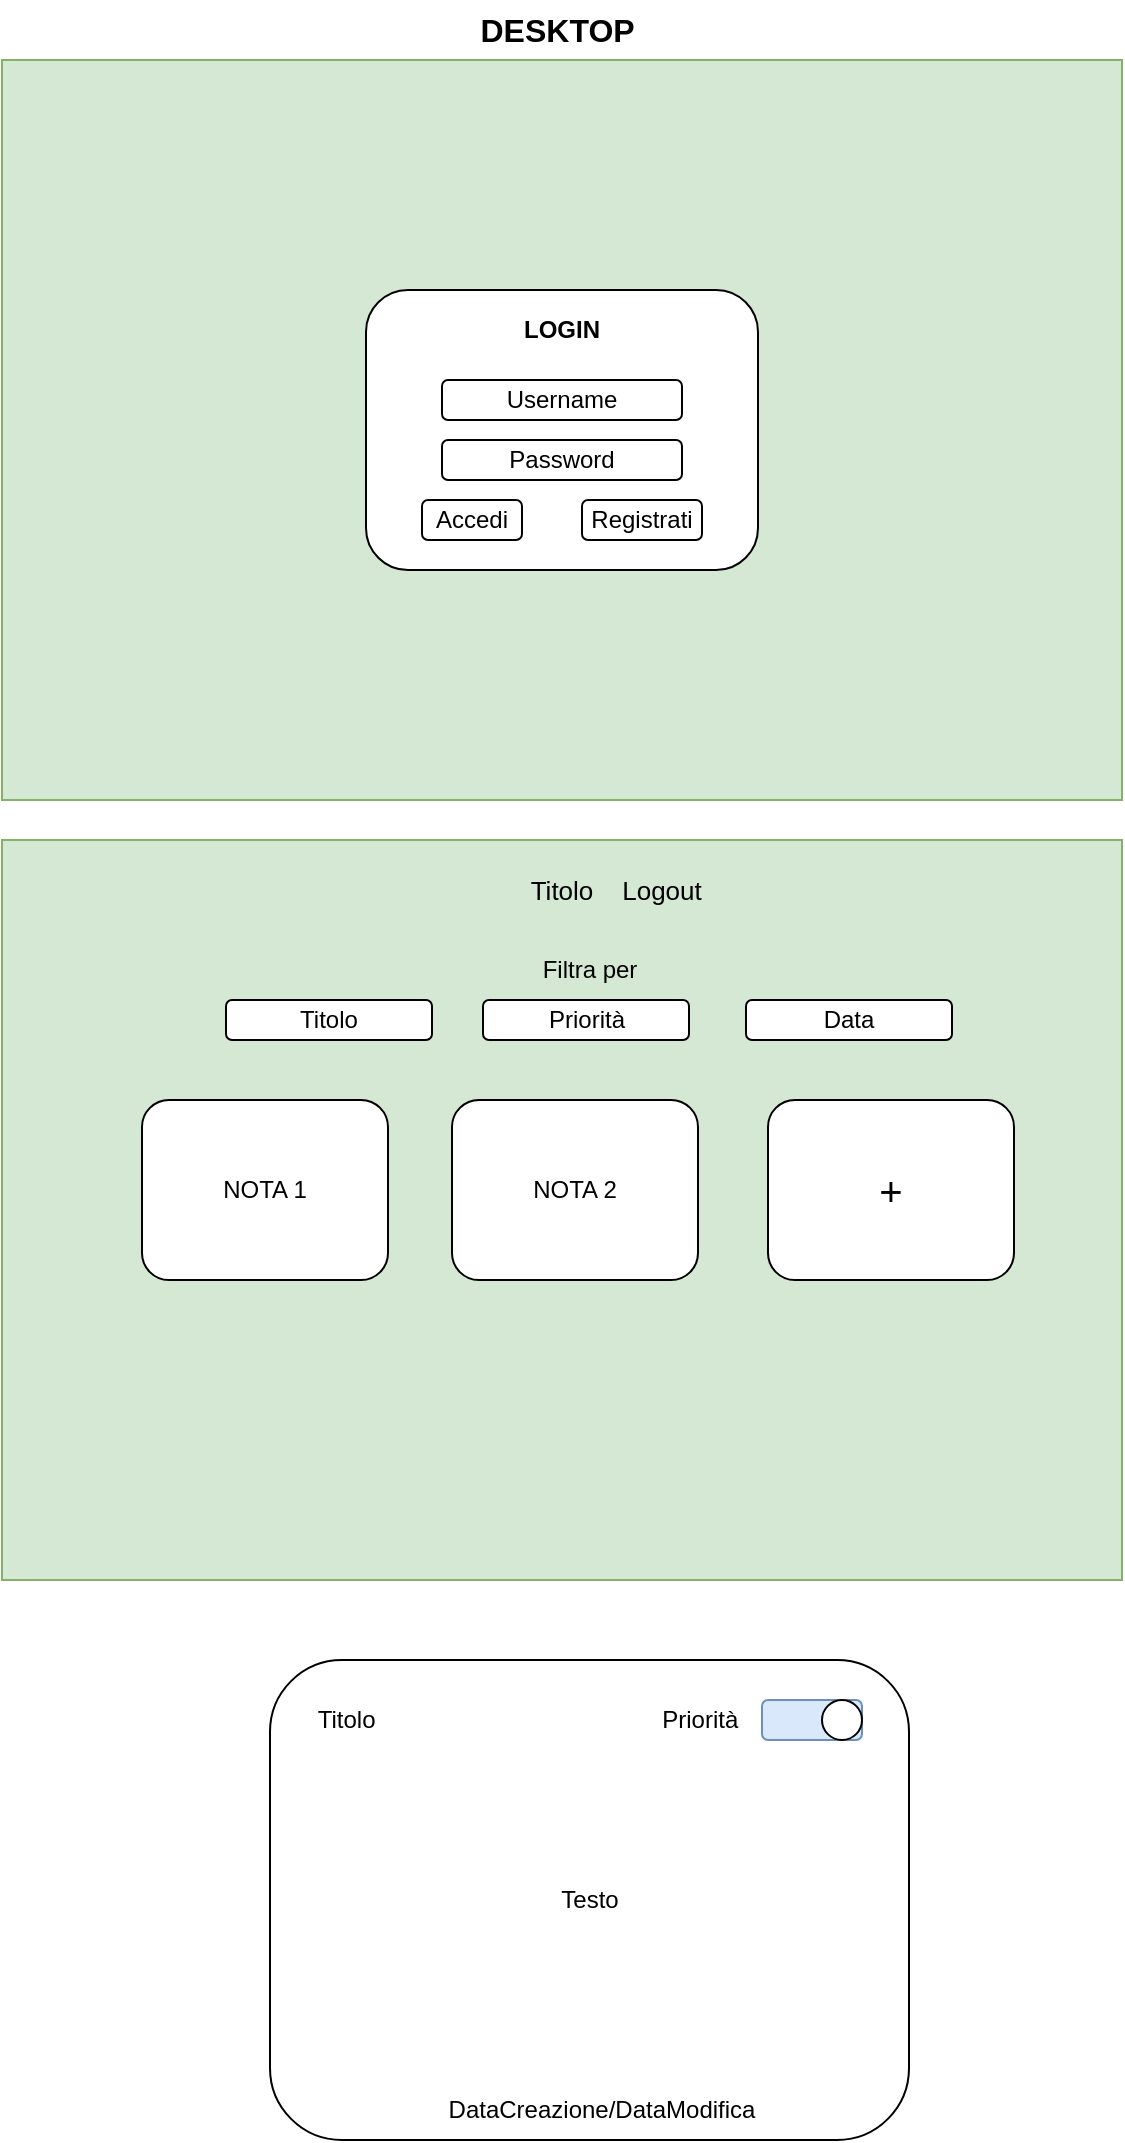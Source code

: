 <mxfile version="23.1.5" type="device">
  <diagram name="Pagina-1" id="h1aCvs1FiVhqj2LHunR-">
    <mxGraphModel dx="1562" dy="1999" grid="1" gridSize="10" guides="1" tooltips="1" connect="1" arrows="1" fold="1" page="1" pageScale="1" pageWidth="827" pageHeight="1169" math="0" shadow="0">
      <root>
        <mxCell id="0" />
        <mxCell id="1" parent="0" />
        <mxCell id="cvTAHTmqVTscjAahvX1_-1" value="" style="rounded=0;whiteSpace=wrap;html=1;fillColor=#d5e8d4;strokeColor=#82b366;" parent="1" vertex="1">
          <mxGeometry x="120" y="-40" width="560" height="370" as="geometry" />
        </mxCell>
        <mxCell id="cvTAHTmqVTscjAahvX1_-2" value="" style="rounded=1;whiteSpace=wrap;html=1;" parent="1" vertex="1">
          <mxGeometry x="302" y="75" width="196" height="140" as="geometry" />
        </mxCell>
        <mxCell id="cvTAHTmqVTscjAahvX1_-3" value="&lt;b&gt;LOGIN&lt;/b&gt;" style="text;html=1;strokeColor=none;fillColor=none;align=center;verticalAlign=middle;whiteSpace=wrap;rounded=0;" parent="1" vertex="1">
          <mxGeometry x="370" y="80" width="60" height="30" as="geometry" />
        </mxCell>
        <mxCell id="cvTAHTmqVTscjAahvX1_-4" value="Username" style="rounded=1;whiteSpace=wrap;html=1;" parent="1" vertex="1">
          <mxGeometry x="340" y="120" width="120" height="20" as="geometry" />
        </mxCell>
        <mxCell id="cvTAHTmqVTscjAahvX1_-5" value="Password" style="rounded=1;whiteSpace=wrap;html=1;" parent="1" vertex="1">
          <mxGeometry x="340" y="150" width="120" height="20" as="geometry" />
        </mxCell>
        <mxCell id="cvTAHTmqVTscjAahvX1_-7" value="Accedi" style="rounded=1;whiteSpace=wrap;html=1;" parent="1" vertex="1">
          <mxGeometry x="330" y="180" width="50" height="20" as="geometry" />
        </mxCell>
        <mxCell id="cvTAHTmqVTscjAahvX1_-8" value="Registrati" style="rounded=1;whiteSpace=wrap;html=1;" parent="1" vertex="1">
          <mxGeometry x="410" y="180" width="60" height="20" as="geometry" />
        </mxCell>
        <mxCell id="cvTAHTmqVTscjAahvX1_-16" value="&lt;font size=&quot;1&quot; style=&quot;&quot;&gt;&lt;b style=&quot;font-size: 16px;&quot;&gt;DESKTOP&amp;nbsp;&lt;/b&gt;&lt;/font&gt;" style="text;html=1;strokeColor=none;fillColor=none;align=center;verticalAlign=middle;whiteSpace=wrap;rounded=0;" parent="1" vertex="1">
          <mxGeometry x="370" y="-70" width="60" height="30" as="geometry" />
        </mxCell>
        <mxCell id="cvTAHTmqVTscjAahvX1_-19" value="" style="rounded=0;whiteSpace=wrap;html=1;fillColor=#d5e8d4;strokeColor=#82b366;" parent="1" vertex="1">
          <mxGeometry x="120" y="350" width="560" height="370" as="geometry" />
        </mxCell>
        <mxCell id="cvTAHTmqVTscjAahvX1_-21" value="&lt;font style=&quot;font-size: 13px;&quot;&gt;Titolo&lt;/font&gt;" style="text;html=1;strokeColor=none;fillColor=none;align=center;verticalAlign=middle;whiteSpace=wrap;rounded=0;" parent="1" vertex="1">
          <mxGeometry x="370" y="360" width="60" height="30" as="geometry" />
        </mxCell>
        <mxCell id="cvTAHTmqVTscjAahvX1_-22" value="&lt;font style=&quot;font-size: 13px;&quot;&gt;Logout&lt;/font&gt;" style="text;html=1;strokeColor=none;fillColor=none;align=center;verticalAlign=middle;whiteSpace=wrap;rounded=0;" parent="1" vertex="1">
          <mxGeometry x="420" y="360" width="60" height="30" as="geometry" />
        </mxCell>
        <mxCell id="cvTAHTmqVTscjAahvX1_-23" value="NOTA 1" style="rounded=1;whiteSpace=wrap;html=1;" parent="1" vertex="1">
          <mxGeometry x="190" y="480" width="123" height="90" as="geometry" />
        </mxCell>
        <mxCell id="cvTAHTmqVTscjAahvX1_-24" value="NOTA 2" style="rounded=1;whiteSpace=wrap;html=1;" parent="1" vertex="1">
          <mxGeometry x="345" y="480" width="123" height="90" as="geometry" />
        </mxCell>
        <mxCell id="cvTAHTmqVTscjAahvX1_-25" value="&lt;font style=&quot;font-size: 20px;&quot;&gt;+&lt;/font&gt;" style="rounded=1;whiteSpace=wrap;html=1;" parent="1" vertex="1">
          <mxGeometry x="503" y="480" width="123" height="90" as="geometry" />
        </mxCell>
        <mxCell id="rBAJp0QyZ967NIFbTD-K-1" value="Titolo" style="rounded=1;whiteSpace=wrap;html=1;" vertex="1" parent="1">
          <mxGeometry x="232" y="430" width="103" height="20" as="geometry" />
        </mxCell>
        <mxCell id="rBAJp0QyZ967NIFbTD-K-2" value="Priorità" style="rounded=1;whiteSpace=wrap;html=1;" vertex="1" parent="1">
          <mxGeometry x="360.5" y="430" width="103" height="20" as="geometry" />
        </mxCell>
        <mxCell id="rBAJp0QyZ967NIFbTD-K-3" value="Data" style="rounded=1;whiteSpace=wrap;html=1;" vertex="1" parent="1">
          <mxGeometry x="492" y="430" width="103" height="20" as="geometry" />
        </mxCell>
        <mxCell id="rBAJp0QyZ967NIFbTD-K-4" value="Filtra per" style="text;html=1;align=center;verticalAlign=middle;whiteSpace=wrap;rounded=0;" vertex="1" parent="1">
          <mxGeometry x="384" y="400" width="60" height="30" as="geometry" />
        </mxCell>
        <mxCell id="rBAJp0QyZ967NIFbTD-K-5" value="Testo" style="rounded=1;whiteSpace=wrap;html=1;" vertex="1" parent="1">
          <mxGeometry x="254" y="760" width="319.5" height="240" as="geometry" />
        </mxCell>
        <mxCell id="rBAJp0QyZ967NIFbTD-K-6" value="" style="rounded=1;whiteSpace=wrap;html=1;fillColor=#dae8fc;strokeColor=#6c8ebf;" vertex="1" parent="1">
          <mxGeometry x="500" y="780" width="50" height="20" as="geometry" />
        </mxCell>
        <mxCell id="rBAJp0QyZ967NIFbTD-K-8" value="" style="ellipse;whiteSpace=wrap;html=1;aspect=fixed;" vertex="1" parent="1">
          <mxGeometry x="530" y="780" width="20" height="20" as="geometry" />
        </mxCell>
        <mxCell id="rBAJp0QyZ967NIFbTD-K-10" value="Titolo&amp;nbsp; &amp;nbsp; &amp;nbsp; &amp;nbsp; &amp;nbsp; &amp;nbsp; &amp;nbsp; &amp;nbsp; &amp;nbsp; &amp;nbsp; &amp;nbsp; &amp;nbsp; &amp;nbsp; &amp;nbsp; &amp;nbsp; &amp;nbsp; &amp;nbsp; &amp;nbsp; &amp;nbsp; &amp;nbsp; &amp;nbsp; &amp;nbsp;Priorità" style="text;html=1;align=center;verticalAlign=middle;whiteSpace=wrap;rounded=0;" vertex="1" parent="1">
          <mxGeometry x="263" y="775" width="240" height="30" as="geometry" />
        </mxCell>
        <mxCell id="rBAJp0QyZ967NIFbTD-K-11" value="DataCreazione/DataModifica" style="text;html=1;align=center;verticalAlign=middle;whiteSpace=wrap;rounded=0;" vertex="1" parent="1">
          <mxGeometry x="390" y="970" width="60" height="30" as="geometry" />
        </mxCell>
      </root>
    </mxGraphModel>
  </diagram>
</mxfile>
